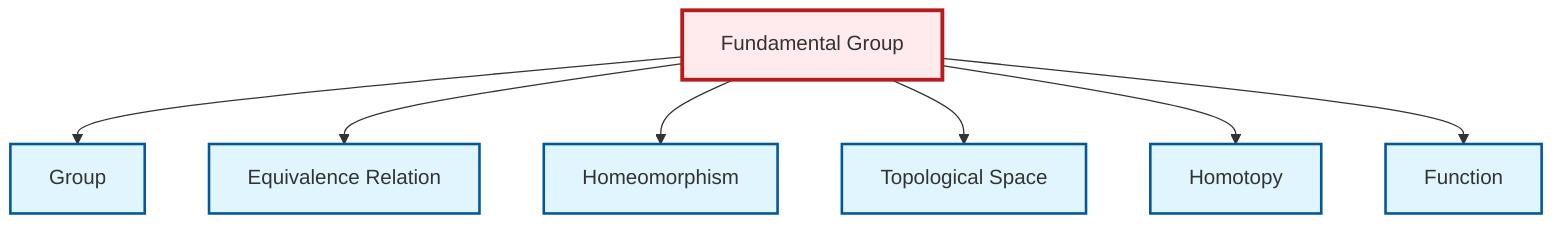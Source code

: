 graph TD
    classDef definition fill:#e1f5fe,stroke:#01579b,stroke-width:2px
    classDef theorem fill:#f3e5f5,stroke:#4a148c,stroke-width:2px
    classDef axiom fill:#fff3e0,stroke:#e65100,stroke-width:2px
    classDef example fill:#e8f5e9,stroke:#1b5e20,stroke-width:2px
    classDef current fill:#ffebee,stroke:#b71c1c,stroke-width:3px
    def-group["Group"]:::definition
    def-function["Function"]:::definition
    def-topological-space["Topological Space"]:::definition
    def-fundamental-group["Fundamental Group"]:::definition
    def-homotopy["Homotopy"]:::definition
    def-equivalence-relation["Equivalence Relation"]:::definition
    def-homeomorphism["Homeomorphism"]:::definition
    def-fundamental-group --> def-group
    def-fundamental-group --> def-equivalence-relation
    def-fundamental-group --> def-homeomorphism
    def-fundamental-group --> def-topological-space
    def-fundamental-group --> def-homotopy
    def-fundamental-group --> def-function
    class def-fundamental-group current